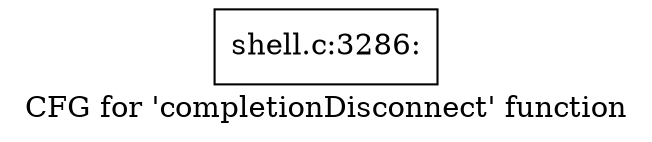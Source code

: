 digraph "CFG for 'completionDisconnect' function" {
	label="CFG for 'completionDisconnect' function";

	Node0x5602768a95a0 [shape=record,label="{shell.c:3286:}"];
}
